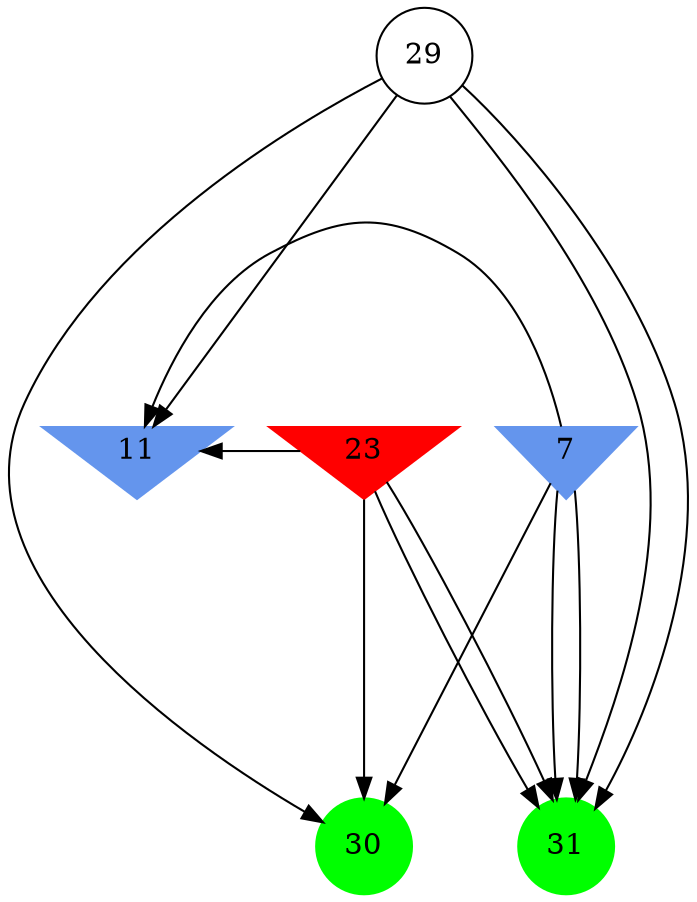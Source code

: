 digraph brain {
	ranksep=2.0;
	7 [shape=invtriangle,style=filled,color=cornflowerblue];
	11 [shape=invtriangle,style=filled,color=cornflowerblue];
	23 [shape=invtriangle,style=filled,color=red];
	29 [shape=circle,color=black];
	30 [shape=circle,style=filled,color=green];
	31 [shape=circle,style=filled,color=green];
	23	->	31;
	23	->	30;
	23	->	31;
	23	->	11;
	7	->	31;
	7	->	30;
	7	->	31;
	7	->	11;
	29	->	31;
	29	->	30;
	29	->	31;
	29	->	11;
	{ rank=same; 7; 11; 23; }
	{ rank=same; 29; }
	{ rank=same; 30; 31; }
}
